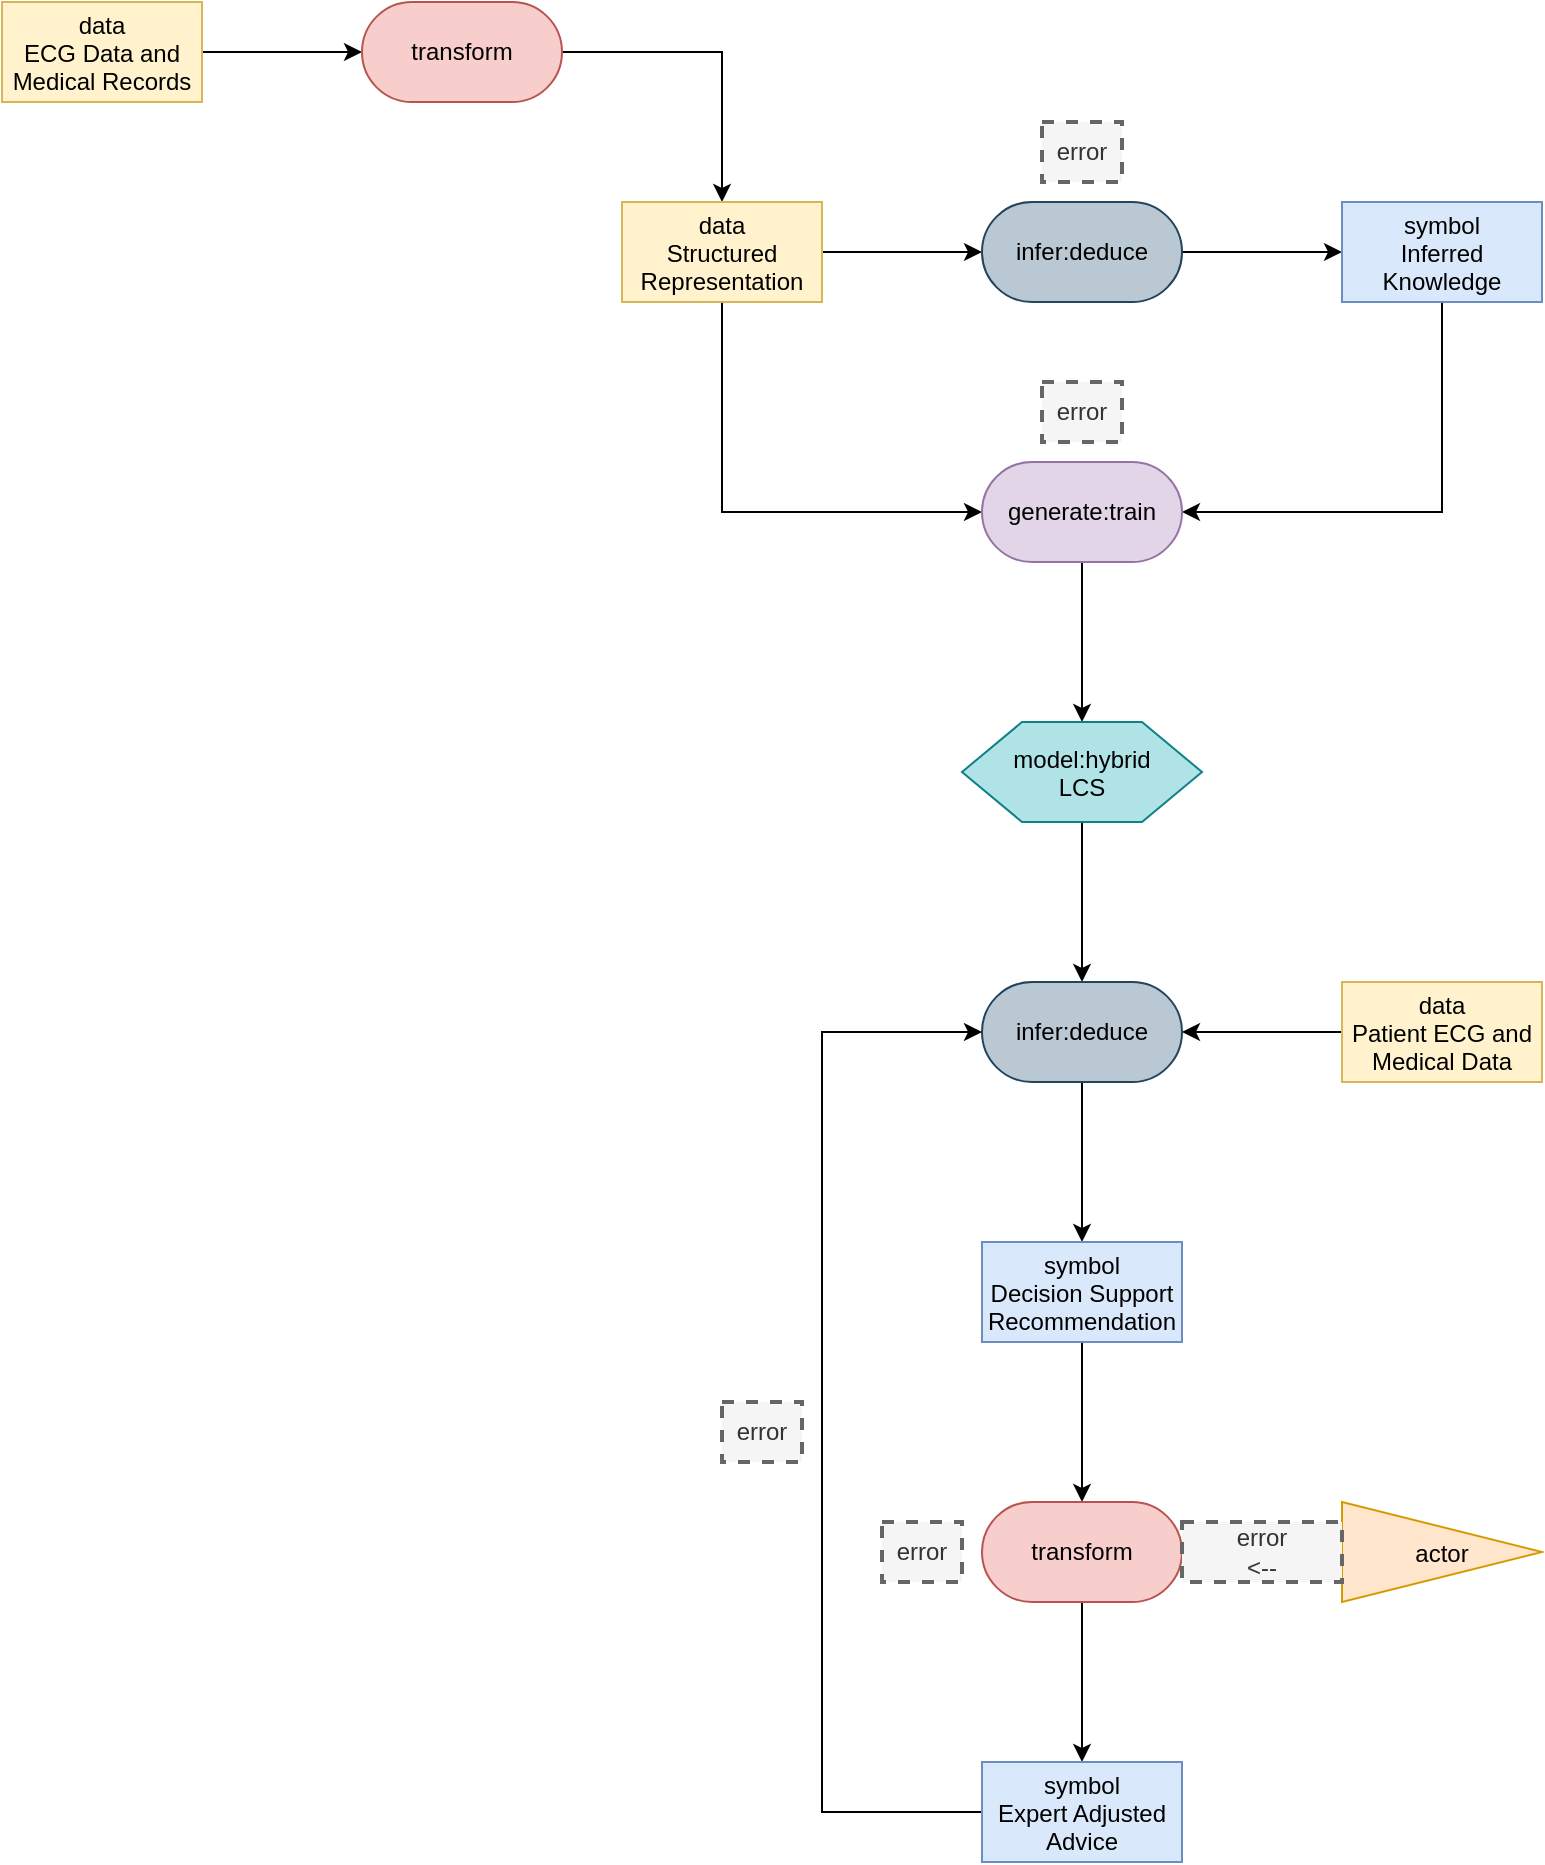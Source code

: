 <mxfile version="27.1.6" pages="2">
  <diagram name="Page-1" id="jNo74fJBOZcq1qri44W3">
    <mxGraphModel dx="1094" dy="673" grid="1" gridSize="10" guides="1" tooltips="1" connect="1" arrows="1" fold="1" page="1" pageScale="1" pageWidth="3300" pageHeight="4681" math="0" shadow="0">
      <root>
        <mxCell id="0" />
        <mxCell id="1" parent="0" />
        <mxCell id="5kNmyZpak8MlDcXLCmuv-3" style="edgeStyle=orthogonalEdgeStyle;rounded=0;orthogonalLoop=1;jettySize=auto;html=1;exitX=1;exitY=0.5;exitDx=0;exitDy=0;entryX=0;entryY=0.5;entryDx=0;entryDy=0;" edge="1" parent="1" source="5kNmyZpak8MlDcXLCmuv-1" target="5kNmyZpak8MlDcXLCmuv-2">
          <mxGeometry relative="1" as="geometry" />
        </mxCell>
        <mxCell id="5kNmyZpak8MlDcXLCmuv-1" value="data&#xa;ECG Data and&#xa;Medical Records" style="rectangle;fillColor=#fff2cc;strokeColor=#d6b656;" name="data" vertex="1" parent="1">
          <mxGeometry x="340" y="230" width="100" height="50" as="geometry" />
        </mxCell>
        <mxCell id="5kNmyZpak8MlDcXLCmuv-5" style="edgeStyle=orthogonalEdgeStyle;rounded=0;orthogonalLoop=1;jettySize=auto;html=1;exitX=1;exitY=0.5;exitDx=0;exitDy=0;entryX=0.5;entryY=0;entryDx=0;entryDy=0;" edge="1" parent="1" source="5kNmyZpak8MlDcXLCmuv-2" target="5kNmyZpak8MlDcXLCmuv-4">
          <mxGeometry relative="1" as="geometry" />
        </mxCell>
        <mxCell id="5kNmyZpak8MlDcXLCmuv-2" value="transform" style="rounded=1;whiteSpace=wrap;html=1;arcSize=50;fillColor=#f8cecc;strokeColor=#b85450;" name="transform" vertex="1" parent="1">
          <mxGeometry x="520" y="230" width="100" height="50" as="geometry" />
        </mxCell>
        <mxCell id="5kNmyZpak8MlDcXLCmuv-7" style="edgeStyle=orthogonalEdgeStyle;rounded=0;orthogonalLoop=1;jettySize=auto;html=1;exitX=1;exitY=0.5;exitDx=0;exitDy=0;entryX=0;entryY=0.5;entryDx=0;entryDy=0;" edge="1" parent="1" source="5kNmyZpak8MlDcXLCmuv-4" target="5kNmyZpak8MlDcXLCmuv-6">
          <mxGeometry relative="1" as="geometry" />
        </mxCell>
        <mxCell id="5kNmyZpak8MlDcXLCmuv-11" style="edgeStyle=orthogonalEdgeStyle;rounded=0;orthogonalLoop=1;jettySize=auto;html=1;exitX=0.5;exitY=1;exitDx=0;exitDy=0;entryX=0;entryY=0.5;entryDx=0;entryDy=0;" edge="1" parent="1" source="5kNmyZpak8MlDcXLCmuv-4" target="5kNmyZpak8MlDcXLCmuv-10">
          <mxGeometry relative="1" as="geometry" />
        </mxCell>
        <mxCell id="5kNmyZpak8MlDcXLCmuv-4" value="data&#xa;Structured&#xa;Representation" style="rectangle;fillColor=#fff2cc;strokeColor=#d6b656;" name="data" vertex="1" parent="1" tooltip="⚠️ Node not part of any valid pattern.">
          <mxGeometry x="650" y="330" width="100" height="50" as="geometry" />
        </mxCell>
        <mxCell id="5kNmyZpak8MlDcXLCmuv-9" style="edgeStyle=orthogonalEdgeStyle;rounded=0;orthogonalLoop=1;jettySize=auto;html=1;exitX=1;exitY=0.5;exitDx=0;exitDy=0;entryX=0;entryY=0.5;entryDx=0;entryDy=0;" edge="1" parent="1" source="5kNmyZpak8MlDcXLCmuv-6" target="5kNmyZpak8MlDcXLCmuv-8">
          <mxGeometry relative="1" as="geometry" />
        </mxCell>
        <mxCell id="5kNmyZpak8MlDcXLCmuv-6" value="infer:deduce" style="rounded=1;whiteSpace=wrap;html=1;arcSize=50;fillColor=#bac8d3;strokeColor=#23445d;" name="infer:deduce" vertex="1" parent="1" tooltip="⚠️ Node not part of any valid pattern.">
          <mxGeometry x="830" y="330" width="100" height="50" as="geometry" />
        </mxCell>
        <mxCell id="5kNmyZpak8MlDcXLCmuv-12" style="edgeStyle=orthogonalEdgeStyle;rounded=0;orthogonalLoop=1;jettySize=auto;html=1;exitX=0.5;exitY=1;exitDx=0;exitDy=0;entryX=1;entryY=0.5;entryDx=0;entryDy=0;" edge="1" parent="1" source="5kNmyZpak8MlDcXLCmuv-8" target="5kNmyZpak8MlDcXLCmuv-10">
          <mxGeometry relative="1" as="geometry" />
        </mxCell>
        <mxCell id="5kNmyZpak8MlDcXLCmuv-8" value="symbol&#xa;Inferred&#xa;Knowledge" style="rectangle;fillColor=#dae8fc;strokeColor=#6c8ebf;" name="symbol" vertex="1" parent="1" tooltip="⚠️ Node not part of any valid pattern.">
          <mxGeometry x="1010" y="330" width="100" height="50" as="geometry" />
        </mxCell>
        <mxCell id="5kNmyZpak8MlDcXLCmuv-14" style="edgeStyle=orthogonalEdgeStyle;rounded=0;orthogonalLoop=1;jettySize=auto;html=1;exitX=0.5;exitY=1;exitDx=0;exitDy=0;entryX=0.5;entryY=0;entryDx=0;entryDy=0;" edge="1" parent="1" source="5kNmyZpak8MlDcXLCmuv-10" target="5kNmyZpak8MlDcXLCmuv-13">
          <mxGeometry relative="1" as="geometry" />
        </mxCell>
        <mxCell id="5kNmyZpak8MlDcXLCmuv-10" value="generate:train" style="rounded=1;whiteSpace=wrap;html=1;arcSize=50;fillColor=#e1d5e7;strokeColor=#9673a6;" name="generate:train" vertex="1" parent="1">
          <mxGeometry x="830" y="460" width="100" height="50" as="geometry" />
        </mxCell>
        <mxCell id="5kNmyZpak8MlDcXLCmuv-16" style="edgeStyle=orthogonalEdgeStyle;rounded=0;orthogonalLoop=1;jettySize=auto;html=1;exitX=0.5;exitY=1;exitDx=0;exitDy=0;entryX=0.5;entryY=0;entryDx=0;entryDy=0;" edge="1" parent="1" source="5kNmyZpak8MlDcXLCmuv-13" target="5kNmyZpak8MlDcXLCmuv-15">
          <mxGeometry relative="1" as="geometry" />
        </mxCell>
        <mxCell id="5kNmyZpak8MlDcXLCmuv-13" value="model:hybrid&#xa;LCS" style="shape=hexagon;perimeter=hexagonPerimeter2;fillColor=#b0e3e6;strokeColor=#0e8088;" name="model" vertex="1" parent="1">
          <mxGeometry x="820" y="590" width="120" height="50" as="geometry" />
        </mxCell>
        <mxCell id="5kNmyZpak8MlDcXLCmuv-20" style="edgeStyle=orthogonalEdgeStyle;rounded=0;orthogonalLoop=1;jettySize=auto;html=1;exitX=0.5;exitY=1;exitDx=0;exitDy=0;entryX=0.5;entryY=0;entryDx=0;entryDy=0;" edge="1" parent="1" source="5kNmyZpak8MlDcXLCmuv-15" target="5kNmyZpak8MlDcXLCmuv-19">
          <mxGeometry relative="1" as="geometry" />
        </mxCell>
        <mxCell id="5kNmyZpak8MlDcXLCmuv-15" value="infer:deduce" style="rounded=1;whiteSpace=wrap;html=1;arcSize=50;fillColor=#bac8d3;strokeColor=#23445d;" name="infer:deduce" vertex="1" parent="1">
          <mxGeometry x="830" y="720" width="100" height="50" as="geometry" />
        </mxCell>
        <mxCell id="5kNmyZpak8MlDcXLCmuv-18" style="edgeStyle=orthogonalEdgeStyle;rounded=0;orthogonalLoop=1;jettySize=auto;html=1;entryX=1;entryY=0.5;entryDx=0;entryDy=0;" edge="1" parent="1" source="5kNmyZpak8MlDcXLCmuv-17" target="5kNmyZpak8MlDcXLCmuv-15">
          <mxGeometry relative="1" as="geometry" />
        </mxCell>
        <mxCell id="5kNmyZpak8MlDcXLCmuv-17" value="data&#xa;Patient ECG and&#xa;Medical Data" style="rectangle;fillColor=#fff2cc;strokeColor=#d6b656;" name="data" vertex="1" parent="1">
          <mxGeometry x="1010" y="720" width="100" height="50" as="geometry" />
        </mxCell>
        <mxCell id="5kNmyZpak8MlDcXLCmuv-22" style="edgeStyle=orthogonalEdgeStyle;rounded=0;orthogonalLoop=1;jettySize=auto;html=1;exitX=0.5;exitY=1;exitDx=0;exitDy=0;entryX=0.5;entryY=0;entryDx=0;entryDy=0;" edge="1" parent="1" source="5kNmyZpak8MlDcXLCmuv-19" target="5kNmyZpak8MlDcXLCmuv-21">
          <mxGeometry relative="1" as="geometry" />
        </mxCell>
        <mxCell id="5kNmyZpak8MlDcXLCmuv-19" value="symbol&#xa;Decision Support&#xa;Recommendation" style="rectangle;fillColor=#dae8fc;strokeColor=#6c8ebf;" name="symbol" vertex="1" parent="1">
          <mxGeometry x="830" y="850" width="100" height="50" as="geometry" />
        </mxCell>
        <mxCell id="5kNmyZpak8MlDcXLCmuv-27" style="edgeStyle=orthogonalEdgeStyle;rounded=0;orthogonalLoop=1;jettySize=auto;html=1;exitX=0.5;exitY=1;exitDx=0;exitDy=0;entryX=0.5;entryY=0;entryDx=0;entryDy=0;" edge="1" parent="1" source="5kNmyZpak8MlDcXLCmuv-21" target="5kNmyZpak8MlDcXLCmuv-26">
          <mxGeometry relative="1" as="geometry" />
        </mxCell>
        <mxCell id="5kNmyZpak8MlDcXLCmuv-21" value="transform" style="rounded=1;whiteSpace=wrap;html=1;arcSize=50;fillColor=#f8cecc;strokeColor=#b85450;" name="transform" vertex="1" parent="1">
          <mxGeometry x="830" y="980" width="100" height="50" as="geometry" />
        </mxCell>
        <mxCell id="5kNmyZpak8MlDcXLCmuv-23" value="actor" style="triangle;fillColor=#ffe6cc;strokeColor=#d79b00;" name="actor" vertex="1" parent="1">
          <mxGeometry x="1010" y="980" width="100" height="50" as="geometry" />
        </mxCell>
        <mxCell id="5kNmyZpak8MlDcXLCmuv-25" value="&lt;div&gt;error&lt;/div&gt;&lt;div&gt;&amp;lt;--&lt;/div&gt;" style="text;html=1;align=center;verticalAlign=middle;whiteSpace=wrap;rounded=0;dashed=1;fillColor=#f5f5f5;fontColor=#333333;strokeColor=#666666;strokeWidth=2;" name="text" vertex="1" parent="1">
          <mxGeometry x="930" y="990" width="80" height="30" as="geometry" />
        </mxCell>
        <mxCell id="5kNmyZpak8MlDcXLCmuv-28" style="edgeStyle=orthogonalEdgeStyle;rounded=0;orthogonalLoop=1;jettySize=auto;html=1;exitX=0;exitY=0.5;exitDx=0;exitDy=0;entryX=0;entryY=0.5;entryDx=0;entryDy=0;" edge="1" parent="1" source="5kNmyZpak8MlDcXLCmuv-26" target="5kNmyZpak8MlDcXLCmuv-15">
          <mxGeometry relative="1" as="geometry">
            <Array as="points">
              <mxPoint x="750" y="1135" />
              <mxPoint x="750" y="745" />
            </Array>
          </mxGeometry>
        </mxCell>
        <mxCell id="5kNmyZpak8MlDcXLCmuv-26" value="symbol&#xa;Expert Adjusted&#xa;Advice" style="rectangle;fillColor=#dae8fc;strokeColor=#6c8ebf;" name="symbol" vertex="1" parent="1">
          <mxGeometry x="830" y="1110" width="100" height="50" as="geometry" />
        </mxCell>
        <mxCell id="5kNmyZpak8MlDcXLCmuv-29" value="error" style="text;html=1;align=center;verticalAlign=middle;whiteSpace=wrap;rounded=0;dashed=1;fillColor=#f5f5f5;fontColor=#333333;strokeColor=#666666;strokeWidth=2;" name="text" vertex="1" parent="1">
          <mxGeometry x="860" y="290" width="40" height="30" as="geometry" />
        </mxCell>
        <mxCell id="5kNmyZpak8MlDcXLCmuv-30" value="error" style="text;html=1;align=center;verticalAlign=middle;whiteSpace=wrap;rounded=0;dashed=1;fillColor=#f5f5f5;fontColor=#333333;strokeColor=#666666;strokeWidth=2;" name="text" vertex="1" parent="1">
          <mxGeometry x="860" y="420" width="40" height="30" as="geometry" />
        </mxCell>
        <mxCell id="5kNmyZpak8MlDcXLCmuv-31" value="error" style="text;html=1;align=center;verticalAlign=middle;whiteSpace=wrap;rounded=0;dashed=1;fillColor=#f5f5f5;fontColor=#333333;strokeColor=#666666;strokeWidth=2;" name="text" vertex="1" parent="1">
          <mxGeometry x="780" y="990" width="40" height="30" as="geometry" />
        </mxCell>
        <mxCell id="5kNmyZpak8MlDcXLCmuv-41" value="error" style="text;html=1;align=center;verticalAlign=middle;whiteSpace=wrap;rounded=0;dashed=1;fillColor=#f5f5f5;fontColor=#333333;strokeColor=#666666;strokeWidth=2;" name="text" vertex="1" parent="1">
          <mxGeometry x="700" y="930" width="40" height="30" as="geometry" />
        </mxCell>
      </root>
    </mxGraphModel>
  </diagram>
  <diagram name="Copy of Page-1" id="gkSslO3Qh_21Y1XYgxi-">
    <mxGraphModel dx="1310" dy="785" grid="1" gridSize="10" guides="1" tooltips="1" connect="1" arrows="1" fold="1" page="1" pageScale="1" pageWidth="3300" pageHeight="4681" math="0" shadow="0">
      <root>
        <mxCell id="U61LaIEd7tEGn8UGNz6U-0" />
        <mxCell id="U61LaIEd7tEGn8UGNz6U-1" parent="U61LaIEd7tEGn8UGNz6U-0" />
        <mxCell id="U61LaIEd7tEGn8UGNz6U-2" style="edgeStyle=orthogonalEdgeStyle;rounded=0;orthogonalLoop=1;jettySize=auto;html=1;exitX=1;exitY=0.5;exitDx=0;exitDy=0;entryX=0;entryY=0.5;entryDx=0;entryDy=0;" edge="1" parent="U61LaIEd7tEGn8UGNz6U-1" source="U61LaIEd7tEGn8UGNz6U-3" target="U61LaIEd7tEGn8UGNz6U-5">
          <mxGeometry relative="1" as="geometry" />
        </mxCell>
        <mxCell id="U61LaIEd7tEGn8UGNz6U-3" value="data&#xa;ECG Data and&#xa;Medical Records" style="rectangle;fillColor=#fff2cc;strokeColor=#d6b656;" name="data" vertex="1" parent="U61LaIEd7tEGn8UGNz6U-1">
          <mxGeometry x="340" y="230" width="100" height="50" as="geometry" />
        </mxCell>
        <mxCell id="U61LaIEd7tEGn8UGNz6U-4" style="edgeStyle=orthogonalEdgeStyle;rounded=0;orthogonalLoop=1;jettySize=auto;html=1;exitX=1;exitY=0.5;exitDx=0;exitDy=0;entryX=0.5;entryY=0;entryDx=0;entryDy=0;" edge="1" parent="U61LaIEd7tEGn8UGNz6U-1" source="U61LaIEd7tEGn8UGNz6U-5" target="U61LaIEd7tEGn8UGNz6U-8">
          <mxGeometry relative="1" as="geometry" />
        </mxCell>
        <mxCell id="U61LaIEd7tEGn8UGNz6U-5" value="transform" style="rounded=1;whiteSpace=wrap;html=1;arcSize=50;fillColor=#f8cecc;strokeColor=#b85450;" name="transform" vertex="1" parent="U61LaIEd7tEGn8UGNz6U-1">
          <mxGeometry x="520" y="230" width="100" height="50" as="geometry" />
        </mxCell>
        <mxCell id="U61LaIEd7tEGn8UGNz6U-6" style="edgeStyle=orthogonalEdgeStyle;rounded=0;orthogonalLoop=1;jettySize=auto;html=1;exitX=1;exitY=0.5;exitDx=0;exitDy=0;entryX=0;entryY=0.5;entryDx=0;entryDy=0;" edge="1" parent="U61LaIEd7tEGn8UGNz6U-1" source="U61LaIEd7tEGn8UGNz6U-8" target="U61LaIEd7tEGn8UGNz6U-10">
          <mxGeometry relative="1" as="geometry" />
        </mxCell>
        <mxCell id="U61LaIEd7tEGn8UGNz6U-7" style="edgeStyle=orthogonalEdgeStyle;rounded=0;orthogonalLoop=1;jettySize=auto;html=1;exitX=0.5;exitY=1;exitDx=0;exitDy=0;entryX=0;entryY=0.5;entryDx=0;entryDy=0;" edge="1" parent="U61LaIEd7tEGn8UGNz6U-1" source="U61LaIEd7tEGn8UGNz6U-8" target="U61LaIEd7tEGn8UGNz6U-14">
          <mxGeometry relative="1" as="geometry" />
        </mxCell>
        <mxCell id="U61LaIEd7tEGn8UGNz6U-8" value="data&#xa;Structured&#xa;Representation" style="rectangle;fillColor=#fff2cc;strokeColor=#d6b656;" name="data" vertex="1" parent="U61LaIEd7tEGn8UGNz6U-1" tooltip="⚠️ Node not part of any valid pattern.">
          <mxGeometry x="650" y="330" width="100" height="50" as="geometry" />
        </mxCell>
        <mxCell id="U61LaIEd7tEGn8UGNz6U-9" style="edgeStyle=orthogonalEdgeStyle;rounded=0;orthogonalLoop=1;jettySize=auto;html=1;exitX=1;exitY=0.5;exitDx=0;exitDy=0;entryX=0;entryY=0.5;entryDx=0;entryDy=0;" edge="1" parent="U61LaIEd7tEGn8UGNz6U-1" source="U61LaIEd7tEGn8UGNz6U-10" target="U61LaIEd7tEGn8UGNz6U-12">
          <mxGeometry relative="1" as="geometry" />
        </mxCell>
        <mxCell id="U61LaIEd7tEGn8UGNz6U-10" value="infer:deduce" style="rounded=1;whiteSpace=wrap;html=1;arcSize=50;fillColor=#bac8d3;strokeColor=#23445d;" name="infer:deduce" vertex="1" parent="U61LaIEd7tEGn8UGNz6U-1" tooltip="⚠️ Node not part of any valid pattern.">
          <mxGeometry x="830" y="330" width="100" height="50" as="geometry" />
        </mxCell>
        <mxCell id="U61LaIEd7tEGn8UGNz6U-11" style="edgeStyle=orthogonalEdgeStyle;rounded=0;orthogonalLoop=1;jettySize=auto;html=1;exitX=0.5;exitY=1;exitDx=0;exitDy=0;entryX=1;entryY=0.5;entryDx=0;entryDy=0;" edge="1" parent="U61LaIEd7tEGn8UGNz6U-1" source="U61LaIEd7tEGn8UGNz6U-12" target="U61LaIEd7tEGn8UGNz6U-14">
          <mxGeometry relative="1" as="geometry" />
        </mxCell>
        <mxCell id="U61LaIEd7tEGn8UGNz6U-12" value="symbol&#xa;Inferred&#xa;Knowledge" style="rectangle;fillColor=#dae8fc;strokeColor=#6c8ebf;" name="symbol" vertex="1" parent="U61LaIEd7tEGn8UGNz6U-1" tooltip="⚠️ Node not part of any valid pattern.">
          <mxGeometry x="1010" y="330" width="100" height="50" as="geometry" />
        </mxCell>
        <mxCell id="U61LaIEd7tEGn8UGNz6U-13" style="edgeStyle=orthogonalEdgeStyle;rounded=0;orthogonalLoop=1;jettySize=auto;html=1;exitX=0.5;exitY=1;exitDx=0;exitDy=0;entryX=0.5;entryY=0;entryDx=0;entryDy=0;" edge="1" parent="U61LaIEd7tEGn8UGNz6U-1" source="U61LaIEd7tEGn8UGNz6U-14" target="U61LaIEd7tEGn8UGNz6U-16">
          <mxGeometry relative="1" as="geometry" />
        </mxCell>
        <mxCell id="U61LaIEd7tEGn8UGNz6U-14" value="generate:train" style="rounded=1;whiteSpace=wrap;html=1;arcSize=50;fillColor=#e1d5e7;strokeColor=#9673a6;" name="generate:train" vertex="1" parent="U61LaIEd7tEGn8UGNz6U-1">
          <mxGeometry x="830" y="460" width="100" height="50" as="geometry" />
        </mxCell>
        <mxCell id="U61LaIEd7tEGn8UGNz6U-15" style="edgeStyle=orthogonalEdgeStyle;rounded=0;orthogonalLoop=1;jettySize=auto;html=1;exitX=0.5;exitY=1;exitDx=0;exitDy=0;entryX=0.5;entryY=0;entryDx=0;entryDy=0;" edge="1" parent="U61LaIEd7tEGn8UGNz6U-1" source="U61LaIEd7tEGn8UGNz6U-16" target="U61LaIEd7tEGn8UGNz6U-18">
          <mxGeometry relative="1" as="geometry" />
        </mxCell>
        <mxCell id="U61LaIEd7tEGn8UGNz6U-16" value="model:hybrid&#xa;LCS" style="shape=hexagon;perimeter=hexagonPerimeter2;fillColor=#b0e3e6;strokeColor=#0e8088;" name="model" vertex="1" parent="U61LaIEd7tEGn8UGNz6U-1">
          <mxGeometry x="820" y="590" width="120" height="50" as="geometry" />
        </mxCell>
        <mxCell id="U61LaIEd7tEGn8UGNz6U-17" style="edgeStyle=orthogonalEdgeStyle;rounded=0;orthogonalLoop=1;jettySize=auto;html=1;exitX=0.5;exitY=1;exitDx=0;exitDy=0;entryX=0.5;entryY=0;entryDx=0;entryDy=0;" edge="1" parent="U61LaIEd7tEGn8UGNz6U-1" source="U61LaIEd7tEGn8UGNz6U-18" target="U61LaIEd7tEGn8UGNz6U-22">
          <mxGeometry relative="1" as="geometry" />
        </mxCell>
        <mxCell id="U61LaIEd7tEGn8UGNz6U-18" value="infer:deduce" style="rounded=1;whiteSpace=wrap;html=1;arcSize=50;fillColor=#bac8d3;strokeColor=#23445d;" name="infer:deduce" vertex="1" parent="U61LaIEd7tEGn8UGNz6U-1">
          <mxGeometry x="830" y="720" width="100" height="50" as="geometry" />
        </mxCell>
        <mxCell id="U61LaIEd7tEGn8UGNz6U-19" style="edgeStyle=orthogonalEdgeStyle;rounded=0;orthogonalLoop=1;jettySize=auto;html=1;entryX=1;entryY=0.5;entryDx=0;entryDy=0;" edge="1" parent="U61LaIEd7tEGn8UGNz6U-1" source="U61LaIEd7tEGn8UGNz6U-20" target="U61LaIEd7tEGn8UGNz6U-18">
          <mxGeometry relative="1" as="geometry" />
        </mxCell>
        <mxCell id="U61LaIEd7tEGn8UGNz6U-20" value="data&#xa;Patient ECG and&#xa;Medical Data" style="rectangle;fillColor=#fff2cc;strokeColor=#d6b656;" name="data" vertex="1" parent="U61LaIEd7tEGn8UGNz6U-1">
          <mxGeometry x="1010" y="720" width="100" height="50" as="geometry" />
        </mxCell>
        <mxCell id="U61LaIEd7tEGn8UGNz6U-21" style="edgeStyle=orthogonalEdgeStyle;rounded=0;orthogonalLoop=1;jettySize=auto;html=1;exitX=0.5;exitY=1;exitDx=0;exitDy=0;entryX=0.5;entryY=0;entryDx=0;entryDy=0;" edge="1" parent="U61LaIEd7tEGn8UGNz6U-1" source="U61LaIEd7tEGn8UGNz6U-22" target="U61LaIEd7tEGn8UGNz6U-24">
          <mxGeometry relative="1" as="geometry" />
        </mxCell>
        <mxCell id="U61LaIEd7tEGn8UGNz6U-22" value="symbol&#xa;Decision Support&#xa;Recommendation" style="rectangle;fillColor=#dae8fc;strokeColor=#6c8ebf;" name="symbol" vertex="1" parent="U61LaIEd7tEGn8UGNz6U-1">
          <mxGeometry x="830" y="850" width="100" height="50" as="geometry" />
        </mxCell>
        <mxCell id="U61LaIEd7tEGn8UGNz6U-23" style="edgeStyle=orthogonalEdgeStyle;rounded=0;orthogonalLoop=1;jettySize=auto;html=1;exitX=0.5;exitY=1;exitDx=0;exitDy=0;entryX=0.5;entryY=0;entryDx=0;entryDy=0;" edge="1" parent="U61LaIEd7tEGn8UGNz6U-1" source="U61LaIEd7tEGn8UGNz6U-24" target="U61LaIEd7tEGn8UGNz6U-28">
          <mxGeometry relative="1" as="geometry" />
        </mxCell>
        <mxCell id="U61LaIEd7tEGn8UGNz6U-24" value="transform" style="rounded=1;whiteSpace=wrap;html=1;arcSize=50;fillColor=#f8cecc;strokeColor=#b85450;" name="transform" vertex="1" parent="U61LaIEd7tEGn8UGNz6U-1">
          <mxGeometry x="830" y="980" width="100" height="50" as="geometry" />
        </mxCell>
        <mxCell id="_nULhzojrxl96h0sEVFB-0" style="edgeStyle=orthogonalEdgeStyle;rounded=0;orthogonalLoop=1;jettySize=auto;html=1;exitX=0;exitY=0.5;exitDx=0;exitDy=0;entryX=1;entryY=0.5;entryDx=0;entryDy=0;" edge="1" parent="U61LaIEd7tEGn8UGNz6U-1" source="U61LaIEd7tEGn8UGNz6U-25" target="U61LaIEd7tEGn8UGNz6U-24">
          <mxGeometry relative="1" as="geometry" />
        </mxCell>
        <mxCell id="U61LaIEd7tEGn8UGNz6U-25" value="actor" style="triangle;fillColor=#ffe6cc;strokeColor=#d79b00;" name="actor" vertex="1" parent="U61LaIEd7tEGn8UGNz6U-1">
          <mxGeometry x="1010" y="980" width="100" height="50" as="geometry" />
        </mxCell>
        <mxCell id="U61LaIEd7tEGn8UGNz6U-27" style="edgeStyle=orthogonalEdgeStyle;rounded=0;orthogonalLoop=1;jettySize=auto;html=1;exitX=0;exitY=0.5;exitDx=0;exitDy=0;entryX=0;entryY=0.5;entryDx=0;entryDy=0;" edge="1" parent="U61LaIEd7tEGn8UGNz6U-1" source="U61LaIEd7tEGn8UGNz6U-28" target="U61LaIEd7tEGn8UGNz6U-18">
          <mxGeometry relative="1" as="geometry">
            <Array as="points">
              <mxPoint x="750" y="1135" />
              <mxPoint x="750" y="745" />
            </Array>
          </mxGeometry>
        </mxCell>
        <mxCell id="U61LaIEd7tEGn8UGNz6U-28" value="symbol&#xa;Expert Adjusted&#xa;Advice" style="rectangle;fillColor=#dae8fc;strokeColor=#6c8ebf;" name="symbol" vertex="1" parent="U61LaIEd7tEGn8UGNz6U-1">
          <mxGeometry x="830" y="1110" width="100" height="50" as="geometry" />
        </mxCell>
        <mxCell id="U61LaIEd7tEGn8UGNz6U-29" value="error" style="text;html=1;align=center;verticalAlign=middle;whiteSpace=wrap;rounded=0;dashed=1;fillColor=#f5f5f5;fontColor=#333333;strokeColor=#666666;strokeWidth=2;" name="text" vertex="1" parent="U61LaIEd7tEGn8UGNz6U-1">
          <mxGeometry x="860" y="290" width="40" height="30" as="geometry" />
        </mxCell>
      </root>
    </mxGraphModel>
  </diagram>
</mxfile>
